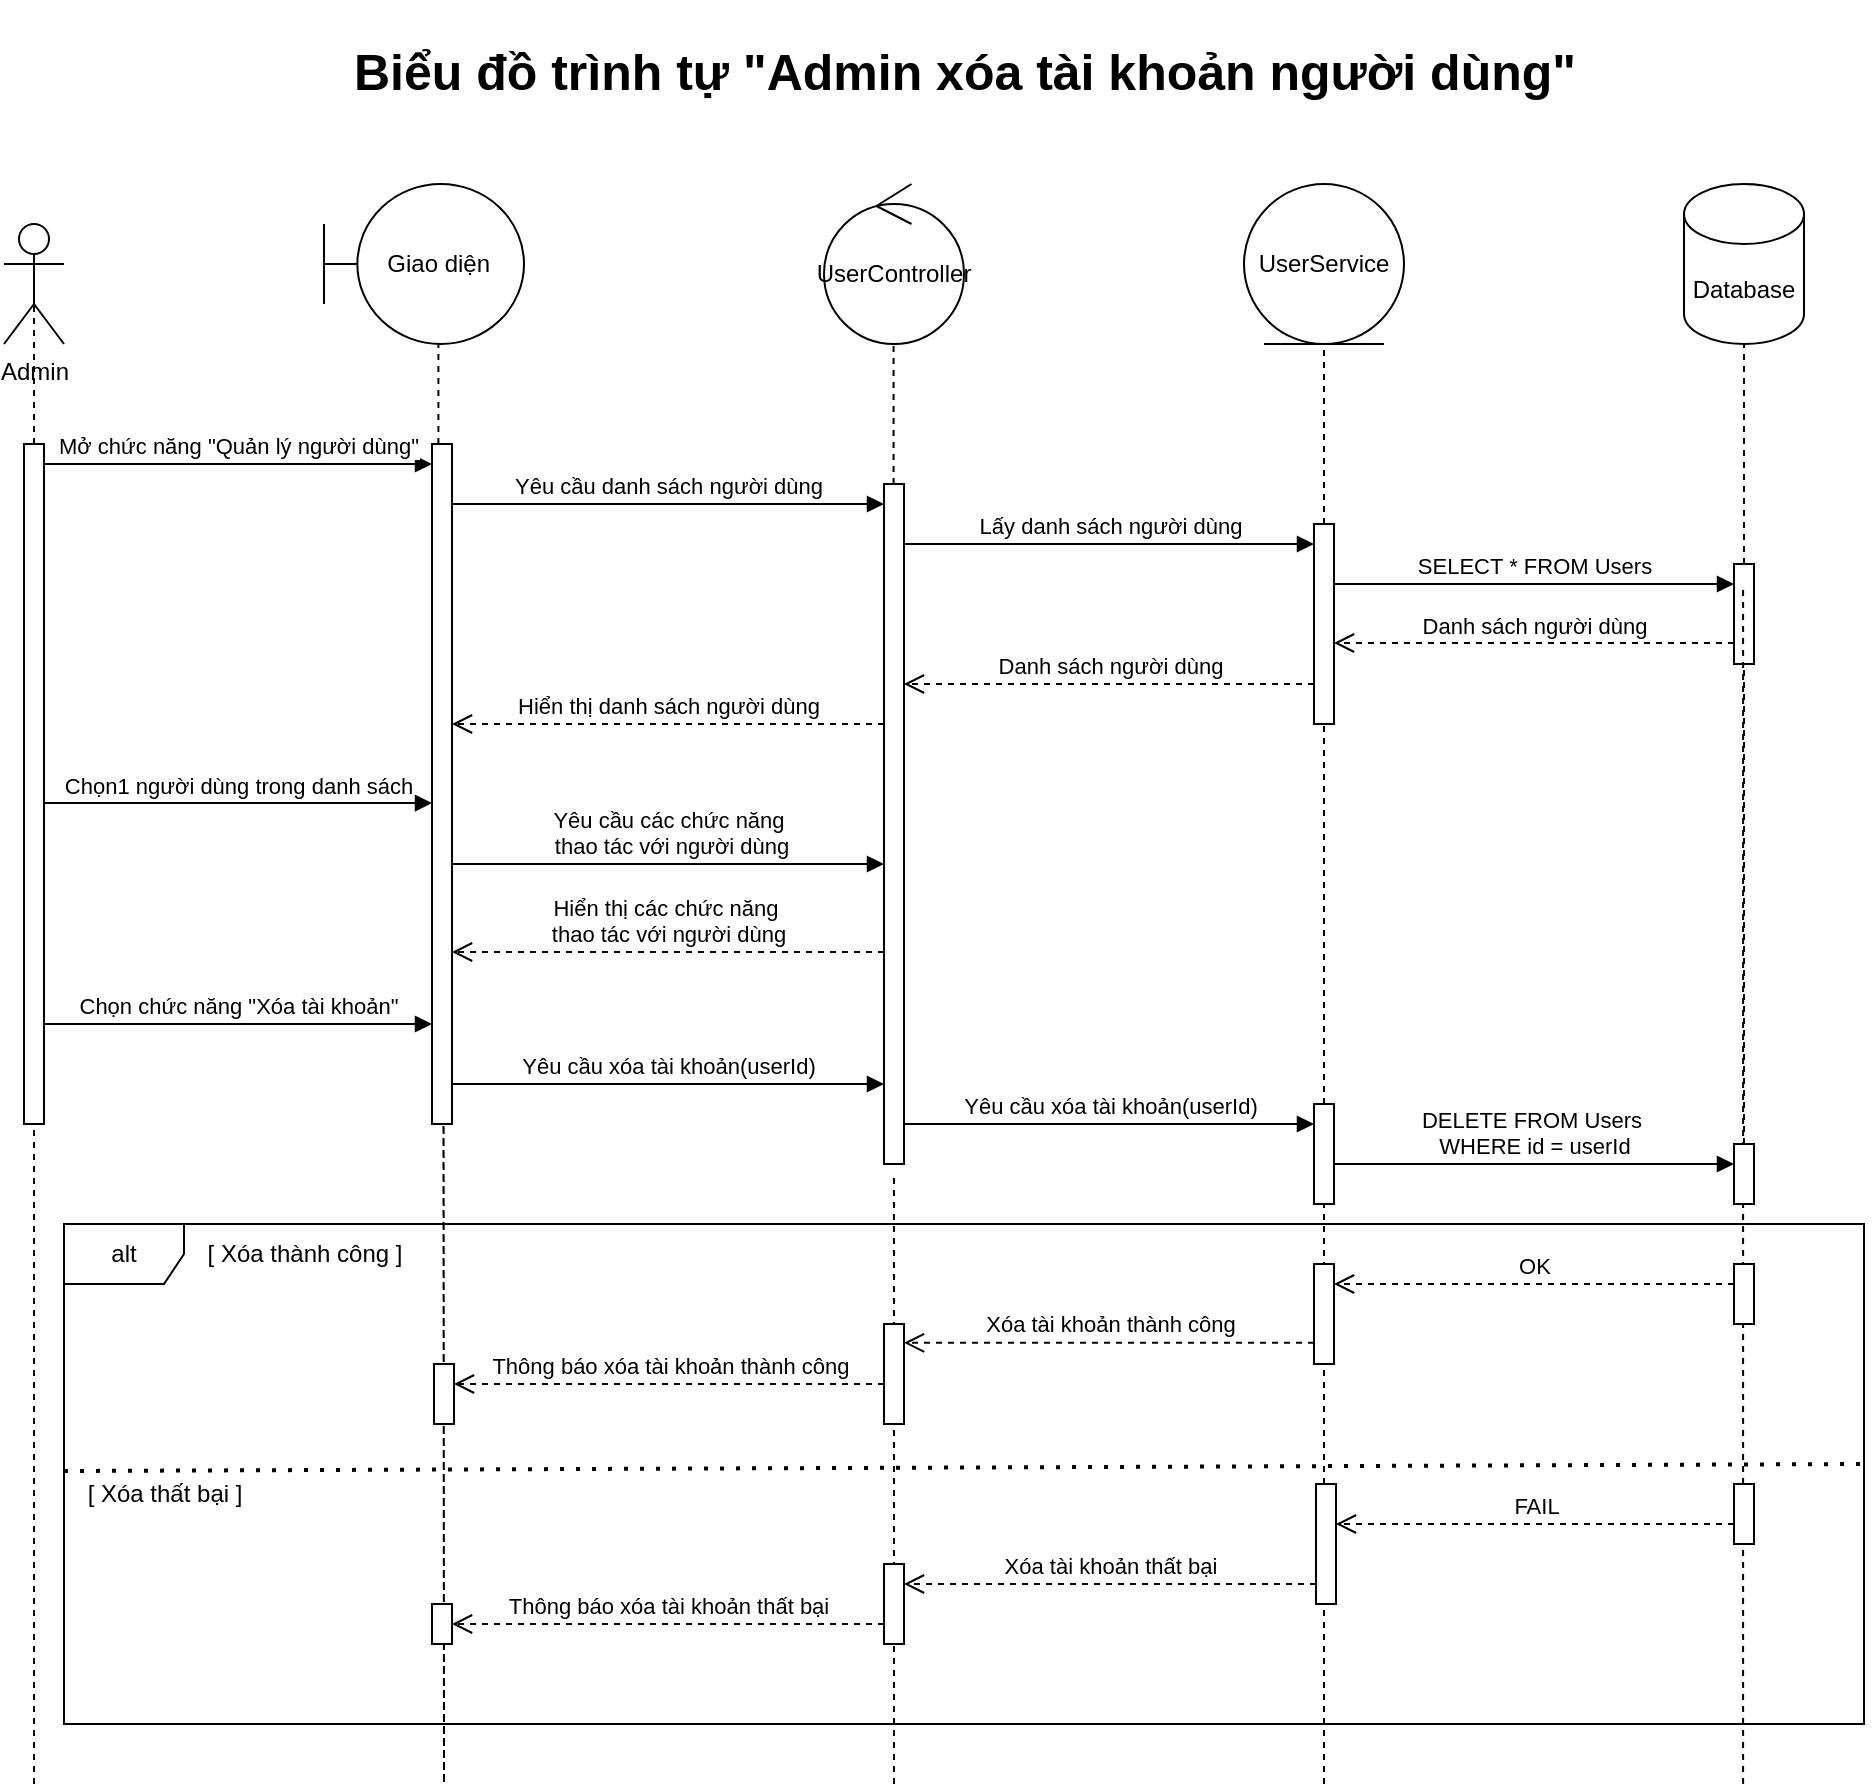 <mxfile version="27.1.3">
  <diagram name="Trang-1" id="st7wC85uRjJ3Hdq2Fsma">
    <mxGraphModel dx="1603" dy="865" grid="1" gridSize="10" guides="1" tooltips="1" connect="1" arrows="1" fold="1" page="1" pageScale="1" pageWidth="827" pageHeight="1169" math="0" shadow="0">
      <root>
        <mxCell id="0" />
        <mxCell id="1" parent="0" />
        <object label="Admin" id="FvOAfYHBT0ZGrhOaYkuo-1">
          <mxCell style="shape=umlActor;verticalLabelPosition=bottom;verticalAlign=top;html=1;outlineConnect=0;" parent="1" vertex="1">
            <mxGeometry x="310" y="220" width="30" height="60" as="geometry" />
          </mxCell>
        </object>
        <mxCell id="FvOAfYHBT0ZGrhOaYkuo-2" value="" style="endArrow=none;dashed=1;html=1;rounded=0;entryX=0.5;entryY=0.5;entryDx=0;entryDy=0;entryPerimeter=0;" parent="1" source="FvOAfYHBT0ZGrhOaYkuo-12" target="FvOAfYHBT0ZGrhOaYkuo-1" edge="1">
          <mxGeometry width="50" height="50" relative="1" as="geometry">
            <mxPoint x="330" y="640" as="sourcePoint" />
            <mxPoint x="400" y="390" as="targetPoint" />
          </mxGeometry>
        </mxCell>
        <mxCell id="FvOAfYHBT0ZGrhOaYkuo-3" value="Giao diện&amp;nbsp;" style="shape=umlBoundary;whiteSpace=wrap;html=1;" parent="1" vertex="1">
          <mxGeometry x="470" y="200" width="100" height="80" as="geometry" />
        </mxCell>
        <mxCell id="FvOAfYHBT0ZGrhOaYkuo-4" value="" style="endArrow=none;dashed=1;html=1;rounded=0;entryX=0.572;entryY=1.003;entryDx=0;entryDy=0;entryPerimeter=0;" parent="1" source="FvOAfYHBT0ZGrhOaYkuo-14" target="FvOAfYHBT0ZGrhOaYkuo-3" edge="1">
          <mxGeometry width="50" height="50" relative="1" as="geometry">
            <mxPoint x="481" y="640" as="sourcePoint" />
            <mxPoint x="530" y="380" as="targetPoint" />
          </mxGeometry>
        </mxCell>
        <mxCell id="FvOAfYHBT0ZGrhOaYkuo-5" value="UserController" style="ellipse;shape=umlControl;whiteSpace=wrap;html=1;" parent="1" vertex="1">
          <mxGeometry x="720" y="200" width="70" height="80" as="geometry" />
        </mxCell>
        <mxCell id="FvOAfYHBT0ZGrhOaYkuo-6" value="" style="endArrow=none;dashed=1;html=1;rounded=0;entryX=0.497;entryY=1.013;entryDx=0;entryDy=0;entryPerimeter=0;" parent="1" source="FvOAfYHBT0ZGrhOaYkuo-17" target="FvOAfYHBT0ZGrhOaYkuo-5" edge="1">
          <mxGeometry width="50" height="50" relative="1" as="geometry">
            <mxPoint x="755" y="650" as="sourcePoint" />
            <mxPoint x="660" y="380" as="targetPoint" />
          </mxGeometry>
        </mxCell>
        <mxCell id="FvOAfYHBT0ZGrhOaYkuo-7" value="UserService" style="ellipse;shape=umlEntity;whiteSpace=wrap;html=1;" parent="1" vertex="1">
          <mxGeometry x="930" y="200" width="80" height="80" as="geometry" />
        </mxCell>
        <mxCell id="FvOAfYHBT0ZGrhOaYkuo-8" value="Database" style="shape=cylinder3;whiteSpace=wrap;html=1;boundedLbl=1;backgroundOutline=1;size=15;" parent="1" vertex="1">
          <mxGeometry x="1150" y="200" width="60" height="80" as="geometry" />
        </mxCell>
        <mxCell id="FvOAfYHBT0ZGrhOaYkuo-9" value="" style="endArrow=none;dashed=1;html=1;rounded=0;entryX=0.5;entryY=1;entryDx=0;entryDy=0;" parent="1" source="FvOAfYHBT0ZGrhOaYkuo-20" target="FvOAfYHBT0ZGrhOaYkuo-7" edge="1">
          <mxGeometry width="50" height="50" relative="1" as="geometry">
            <mxPoint x="970" y="690" as="sourcePoint" />
            <mxPoint x="750" y="390" as="targetPoint" />
          </mxGeometry>
        </mxCell>
        <mxCell id="FvOAfYHBT0ZGrhOaYkuo-10" value="" style="endArrow=none;dashed=1;html=1;rounded=0;entryX=0.5;entryY=1;entryDx=0;entryDy=0;entryPerimeter=0;" parent="1" source="FvOAfYHBT0ZGrhOaYkuo-23" target="FvOAfYHBT0ZGrhOaYkuo-8" edge="1">
          <mxGeometry width="50" height="50" relative="1" as="geometry">
            <mxPoint x="1180" y="680" as="sourcePoint" />
            <mxPoint x="820" y="400" as="targetPoint" />
          </mxGeometry>
        </mxCell>
        <mxCell id="FvOAfYHBT0ZGrhOaYkuo-11" value="" style="endArrow=none;dashed=1;html=1;rounded=0;entryX=0.5;entryY=0.5;entryDx=0;entryDy=0;entryPerimeter=0;" parent="1" target="FvOAfYHBT0ZGrhOaYkuo-12" edge="1">
          <mxGeometry width="50" height="50" relative="1" as="geometry">
            <mxPoint x="325" y="1000" as="sourcePoint" />
            <mxPoint x="325" y="250" as="targetPoint" />
          </mxGeometry>
        </mxCell>
        <mxCell id="FvOAfYHBT0ZGrhOaYkuo-12" value="" style="html=1;points=[[0,0,0,0,5],[0,1,0,0,-5],[1,0,0,0,5],[1,1,0,0,-5]];perimeter=orthogonalPerimeter;outlineConnect=0;targetShapes=umlLifeline;portConstraint=eastwest;newEdgeStyle={&quot;curved&quot;:0,&quot;rounded&quot;:0};" parent="1" vertex="1">
          <mxGeometry x="320" y="330" width="10" height="340" as="geometry" />
        </mxCell>
        <mxCell id="FvOAfYHBT0ZGrhOaYkuo-13" value="" style="endArrow=none;dashed=1;html=1;rounded=0;entryX=0.572;entryY=1.003;entryDx=0;entryDy=0;entryPerimeter=0;" parent="1" target="FvOAfYHBT0ZGrhOaYkuo-14" edge="1">
          <mxGeometry width="50" height="50" relative="1" as="geometry">
            <mxPoint x="529.72" y="510" as="sourcePoint" />
            <mxPoint x="481" y="280" as="targetPoint" />
            <Array as="points">
              <mxPoint x="530" y="1000" />
            </Array>
          </mxGeometry>
        </mxCell>
        <mxCell id="FvOAfYHBT0ZGrhOaYkuo-14" value="" style="html=1;points=[[0,0,0,0,5],[0,1,0,0,-5],[1,0,0,0,5],[1,1,0,0,-5]];perimeter=orthogonalPerimeter;outlineConnect=0;targetShapes=umlLifeline;portConstraint=eastwest;newEdgeStyle={&quot;curved&quot;:0,&quot;rounded&quot;:0};" parent="1" vertex="1">
          <mxGeometry x="524" y="330" width="10" height="340" as="geometry" />
        </mxCell>
        <mxCell id="FvOAfYHBT0ZGrhOaYkuo-15" value="Mở chức năng &quot;Quản lý người dùng&quot;" style="html=1;verticalAlign=bottom;endArrow=block;curved=0;rounded=0;" parent="1" target="FvOAfYHBT0ZGrhOaYkuo-14" edge="1">
          <mxGeometry width="80" relative="1" as="geometry">
            <mxPoint x="330" y="340" as="sourcePoint" />
            <mxPoint x="410" y="340" as="targetPoint" />
          </mxGeometry>
        </mxCell>
        <mxCell id="FvOAfYHBT0ZGrhOaYkuo-16" value="" style="endArrow=none;dashed=1;html=1;rounded=0;entryX=0.497;entryY=1.013;entryDx=0;entryDy=0;entryPerimeter=0;" parent="1" target="FvOAfYHBT0ZGrhOaYkuo-17" edge="1">
          <mxGeometry width="50" height="50" relative="1" as="geometry">
            <mxPoint x="755" y="1000" as="sourcePoint" />
            <mxPoint x="755" y="281" as="targetPoint" />
          </mxGeometry>
        </mxCell>
        <mxCell id="FvOAfYHBT0ZGrhOaYkuo-17" value="" style="html=1;points=[[0,0,0,0,5],[0,1,0,0,-5],[1,0,0,0,5],[1,1,0,0,-5]];perimeter=orthogonalPerimeter;outlineConnect=0;targetShapes=umlLifeline;portConstraint=eastwest;newEdgeStyle={&quot;curved&quot;:0,&quot;rounded&quot;:0};" parent="1" vertex="1">
          <mxGeometry x="750" y="350" width="10" height="340" as="geometry" />
        </mxCell>
        <mxCell id="FvOAfYHBT0ZGrhOaYkuo-18" value="Yêu cầu danh sách người dùng" style="html=1;verticalAlign=bottom;endArrow=block;curved=0;rounded=0;" parent="1" target="FvOAfYHBT0ZGrhOaYkuo-17" edge="1">
          <mxGeometry width="80" relative="1" as="geometry">
            <mxPoint x="534" y="360" as="sourcePoint" />
            <mxPoint x="614" y="360" as="targetPoint" />
          </mxGeometry>
        </mxCell>
        <mxCell id="FvOAfYHBT0ZGrhOaYkuo-19" value="" style="endArrow=none;dashed=1;html=1;rounded=0;entryX=0.5;entryY=1;entryDx=0;entryDy=0;" parent="1" source="FvOAfYHBT0ZGrhOaYkuo-92" target="FvOAfYHBT0ZGrhOaYkuo-20" edge="1">
          <mxGeometry width="50" height="50" relative="1" as="geometry">
            <mxPoint x="970" y="1320" as="sourcePoint" />
            <mxPoint x="970" y="280" as="targetPoint" />
          </mxGeometry>
        </mxCell>
        <mxCell id="FvOAfYHBT0ZGrhOaYkuo-20" value="" style="html=1;points=[[0,0,0,0,5],[0,1,0,0,-5],[1,0,0,0,5],[1,1,0,0,-5]];perimeter=orthogonalPerimeter;outlineConnect=0;targetShapes=umlLifeline;portConstraint=eastwest;newEdgeStyle={&quot;curved&quot;:0,&quot;rounded&quot;:0};" parent="1" vertex="1">
          <mxGeometry x="965" y="370" width="10" height="100" as="geometry" />
        </mxCell>
        <mxCell id="FvOAfYHBT0ZGrhOaYkuo-21" value="Lấy danh sách người dùng" style="html=1;verticalAlign=bottom;endArrow=block;curved=0;rounded=0;" parent="1" target="FvOAfYHBT0ZGrhOaYkuo-20" edge="1">
          <mxGeometry width="80" relative="1" as="geometry">
            <mxPoint x="760" y="380" as="sourcePoint" />
            <mxPoint x="840" y="380" as="targetPoint" />
          </mxGeometry>
        </mxCell>
        <mxCell id="FvOAfYHBT0ZGrhOaYkuo-22" value="" style="endArrow=none;dashed=1;html=1;rounded=0;entryX=0.5;entryY=1;entryDx=0;entryDy=0;entryPerimeter=0;" parent="1" source="FvOAfYHBT0ZGrhOaYkuo-96" target="FvOAfYHBT0ZGrhOaYkuo-23" edge="1">
          <mxGeometry width="50" height="50" relative="1" as="geometry">
            <mxPoint x="1180" y="1310" as="sourcePoint" />
            <mxPoint x="1180" y="280" as="targetPoint" />
          </mxGeometry>
        </mxCell>
        <mxCell id="FvOAfYHBT0ZGrhOaYkuo-23" value="" style="html=1;points=[[0,0,0,0,5],[0,1,0,0,-5],[1,0,0,0,5],[1,1,0,0,-5]];perimeter=orthogonalPerimeter;outlineConnect=0;targetShapes=umlLifeline;portConstraint=eastwest;newEdgeStyle={&quot;curved&quot;:0,&quot;rounded&quot;:0};" parent="1" vertex="1">
          <mxGeometry x="1175" y="390" width="10" height="50" as="geometry" />
        </mxCell>
        <mxCell id="FvOAfYHBT0ZGrhOaYkuo-24" value="SELECT * FROM Users" style="html=1;verticalAlign=bottom;endArrow=block;curved=0;rounded=0;" parent="1" target="FvOAfYHBT0ZGrhOaYkuo-23" edge="1">
          <mxGeometry width="80" relative="1" as="geometry">
            <mxPoint x="975" y="400" as="sourcePoint" />
            <mxPoint x="1055" y="400" as="targetPoint" />
          </mxGeometry>
        </mxCell>
        <mxCell id="FvOAfYHBT0ZGrhOaYkuo-25" value="Danh sách người dùng" style="html=1;verticalAlign=bottom;endArrow=open;dashed=1;endSize=8;curved=0;rounded=0;" parent="1" target="FvOAfYHBT0ZGrhOaYkuo-20" edge="1">
          <mxGeometry relative="1" as="geometry">
            <mxPoint x="1175" y="429.5" as="sourcePoint" />
            <mxPoint x="1095" y="429.5" as="targetPoint" />
          </mxGeometry>
        </mxCell>
        <mxCell id="FvOAfYHBT0ZGrhOaYkuo-26" value="Danh sách người dùng" style="html=1;verticalAlign=bottom;endArrow=open;dashed=1;endSize=8;curved=0;rounded=0;" parent="1" target="FvOAfYHBT0ZGrhOaYkuo-17" edge="1">
          <mxGeometry relative="1" as="geometry">
            <mxPoint x="965" y="450" as="sourcePoint" />
            <mxPoint x="885" y="450" as="targetPoint" />
          </mxGeometry>
        </mxCell>
        <mxCell id="FvOAfYHBT0ZGrhOaYkuo-27" value="Hiển thị danh sách người dùng" style="html=1;verticalAlign=bottom;endArrow=open;dashed=1;endSize=8;curved=0;rounded=0;" parent="1" target="FvOAfYHBT0ZGrhOaYkuo-14" edge="1">
          <mxGeometry relative="1" as="geometry">
            <mxPoint x="750" y="470" as="sourcePoint" />
            <mxPoint x="670" y="470" as="targetPoint" />
          </mxGeometry>
        </mxCell>
        <mxCell id="FvOAfYHBT0ZGrhOaYkuo-86" value="&lt;font style=&quot;vertical-align: inherit;&quot;&gt;&lt;font style=&quot;vertical-align: inherit;&quot;&gt;Chọn1 người dùng trong danh sách&lt;/font&gt;&lt;/font&gt;" style="html=1;verticalAlign=bottom;endArrow=block;curved=0;rounded=0;" parent="1" edge="1">
          <mxGeometry width="80" relative="1" as="geometry">
            <mxPoint x="330" y="509.52" as="sourcePoint" />
            <mxPoint x="524" y="509.52" as="targetPoint" />
          </mxGeometry>
        </mxCell>
        <mxCell id="FvOAfYHBT0ZGrhOaYkuo-88" value="Yêu cầu các chức năng&lt;div&gt;&amp;nbsp;thao tác với người dùng&lt;/div&gt;" style="html=1;verticalAlign=bottom;endArrow=block;curved=0;rounded=0;" parent="1" target="FvOAfYHBT0ZGrhOaYkuo-17" edge="1">
          <mxGeometry width="80" relative="1" as="geometry">
            <mxPoint x="534" y="540" as="sourcePoint" />
            <mxPoint x="614" y="540" as="targetPoint" />
          </mxGeometry>
        </mxCell>
        <mxCell id="FvOAfYHBT0ZGrhOaYkuo-89" value="Hiển thị các chức năng&amp;nbsp;&lt;div&gt;thao tác với người dùng&lt;/div&gt;" style="html=1;verticalAlign=bottom;endArrow=open;dashed=1;endSize=8;curved=0;rounded=0;" parent="1" edge="1">
          <mxGeometry relative="1" as="geometry">
            <mxPoint x="750" y="584" as="sourcePoint" />
            <mxPoint x="534" y="584" as="targetPoint" />
          </mxGeometry>
        </mxCell>
        <mxCell id="FvOAfYHBT0ZGrhOaYkuo-90" value="Chọn chức năng &quot;Xóa tài khoản&quot;" style="html=1;verticalAlign=bottom;endArrow=block;curved=0;rounded=0;" parent="1" target="FvOAfYHBT0ZGrhOaYkuo-14" edge="1">
          <mxGeometry width="80" relative="1" as="geometry">
            <mxPoint x="330" y="620" as="sourcePoint" />
            <mxPoint x="410" y="620" as="targetPoint" />
          </mxGeometry>
        </mxCell>
        <mxCell id="FvOAfYHBT0ZGrhOaYkuo-91" value="Yêu cầu xóa tài khoản(userId)" style="html=1;verticalAlign=bottom;endArrow=block;curved=0;rounded=0;" parent="1" target="FvOAfYHBT0ZGrhOaYkuo-17" edge="1">
          <mxGeometry width="80" relative="1" as="geometry">
            <mxPoint x="534" y="650" as="sourcePoint" />
            <mxPoint x="614" y="650" as="targetPoint" />
          </mxGeometry>
        </mxCell>
        <mxCell id="FvOAfYHBT0ZGrhOaYkuo-93" value="Yêu cầu xóa tài khoản(userId)" style="html=1;verticalAlign=bottom;endArrow=block;curved=0;rounded=0;" parent="1" target="FvOAfYHBT0ZGrhOaYkuo-92" edge="1">
          <mxGeometry width="80" relative="1" as="geometry">
            <mxPoint x="760" y="670" as="sourcePoint" />
            <mxPoint x="840" y="670" as="targetPoint" />
          </mxGeometry>
        </mxCell>
        <mxCell id="FvOAfYHBT0ZGrhOaYkuo-94" value="" style="endArrow=none;dashed=1;html=1;rounded=0;entryX=0.5;entryY=1;entryDx=0;entryDy=0;" parent="1" target="FvOAfYHBT0ZGrhOaYkuo-92" edge="1">
          <mxGeometry width="50" height="50" relative="1" as="geometry">
            <mxPoint x="970" y="1000" as="sourcePoint" />
            <mxPoint x="970" y="470" as="targetPoint" />
          </mxGeometry>
        </mxCell>
        <mxCell id="FvOAfYHBT0ZGrhOaYkuo-92" value="" style="html=1;points=[[0,0,0,0,5],[0,1,0,0,-5],[1,0,0,0,5],[1,1,0,0,-5]];perimeter=orthogonalPerimeter;outlineConnect=0;targetShapes=umlLifeline;portConstraint=eastwest;newEdgeStyle={&quot;curved&quot;:0,&quot;rounded&quot;:0};" parent="1" vertex="1">
          <mxGeometry x="965" y="660" width="10" height="50" as="geometry" />
        </mxCell>
        <mxCell id="FvOAfYHBT0ZGrhOaYkuo-95" value="" style="endArrow=none;dashed=1;html=1;rounded=0;entryX=0.5;entryY=1;entryDx=0;entryDy=0;entryPerimeter=0;" parent="1" edge="1">
          <mxGeometry width="50" height="50" relative="1" as="geometry">
            <mxPoint x="1179.55" y="1000" as="sourcePoint" />
            <mxPoint x="1179.55" y="400" as="targetPoint" />
          </mxGeometry>
        </mxCell>
        <mxCell id="FvOAfYHBT0ZGrhOaYkuo-96" value="" style="html=1;points=[[0,0,0,0,5],[0,1,0,0,-5],[1,0,0,0,5],[1,1,0,0,-5]];perimeter=orthogonalPerimeter;outlineConnect=0;targetShapes=umlLifeline;portConstraint=eastwest;newEdgeStyle={&quot;curved&quot;:0,&quot;rounded&quot;:0};" parent="1" vertex="1">
          <mxGeometry x="1175" y="680" width="10" height="30" as="geometry" />
        </mxCell>
        <mxCell id="FvOAfYHBT0ZGrhOaYkuo-97" value="DELETE FROM Users&amp;nbsp;&lt;br&gt;WHERE id = userId" style="html=1;verticalAlign=bottom;endArrow=block;curved=0;rounded=0;" parent="1" target="FvOAfYHBT0ZGrhOaYkuo-96" edge="1">
          <mxGeometry width="80" relative="1" as="geometry">
            <mxPoint x="975" y="690" as="sourcePoint" />
            <mxPoint x="1055" y="690" as="targetPoint" />
          </mxGeometry>
        </mxCell>
        <mxCell id="FvOAfYHBT0ZGrhOaYkuo-98" value="alt" style="shape=umlFrame;whiteSpace=wrap;html=1;pointerEvents=0;" parent="1" vertex="1">
          <mxGeometry x="340" y="720" width="900" height="250" as="geometry" />
        </mxCell>
        <mxCell id="FvOAfYHBT0ZGrhOaYkuo-99" value="[ Xóa thành công ]" style="text;html=1;align=center;verticalAlign=middle;resizable=0;points=[];autosize=1;strokeColor=none;fillColor=none;" parent="1" vertex="1">
          <mxGeometry x="400" y="720" width="120" height="30" as="geometry" />
        </mxCell>
        <mxCell id="FvOAfYHBT0ZGrhOaYkuo-100" value="OK" style="html=1;verticalAlign=bottom;endArrow=open;dashed=1;endSize=8;curved=0;rounded=0;" parent="1" target="FvOAfYHBT0ZGrhOaYkuo-102" edge="1">
          <mxGeometry relative="1" as="geometry">
            <mxPoint x="1175" y="750" as="sourcePoint" />
            <mxPoint x="1095" y="750" as="targetPoint" />
          </mxGeometry>
        </mxCell>
        <mxCell id="FvOAfYHBT0ZGrhOaYkuo-101" value="" style="html=1;points=[[0,0,0,0,5],[0,1,0,0,-5],[1,0,0,0,5],[1,1,0,0,-5]];perimeter=orthogonalPerimeter;outlineConnect=0;targetShapes=umlLifeline;portConstraint=eastwest;newEdgeStyle={&quot;curved&quot;:0,&quot;rounded&quot;:0};" parent="1" vertex="1">
          <mxGeometry x="1175" y="740" width="10" height="30" as="geometry" />
        </mxCell>
        <mxCell id="FvOAfYHBT0ZGrhOaYkuo-102" value="" style="html=1;points=[[0,0,0,0,5],[0,1,0,0,-5],[1,0,0,0,5],[1,1,0,0,-5]];perimeter=orthogonalPerimeter;outlineConnect=0;targetShapes=umlLifeline;portConstraint=eastwest;newEdgeStyle={&quot;curved&quot;:0,&quot;rounded&quot;:0};" parent="1" vertex="1">
          <mxGeometry x="965" y="740" width="10" height="50" as="geometry" />
        </mxCell>
        <mxCell id="FvOAfYHBT0ZGrhOaYkuo-103" value="" style="html=1;points=[[0,0,0,0,5],[0,1,0,0,-5],[1,0,0,0,5],[1,1,0,0,-5]];perimeter=orthogonalPerimeter;outlineConnect=0;targetShapes=umlLifeline;portConstraint=eastwest;newEdgeStyle={&quot;curved&quot;:0,&quot;rounded&quot;:0};" parent="1" vertex="1">
          <mxGeometry x="750" y="770" width="10" height="50" as="geometry" />
        </mxCell>
        <mxCell id="FvOAfYHBT0ZGrhOaYkuo-104" value="" style="html=1;points=[[0,0,0,0,5],[0,1,0,0,-5],[1,0,0,0,5],[1,1,0,0,-5]];perimeter=orthogonalPerimeter;outlineConnect=0;targetShapes=umlLifeline;portConstraint=eastwest;newEdgeStyle={&quot;curved&quot;:0,&quot;rounded&quot;:0};" parent="1" vertex="1">
          <mxGeometry x="525" y="790" width="10" height="30" as="geometry" />
        </mxCell>
        <mxCell id="FvOAfYHBT0ZGrhOaYkuo-105" value="Xóa tài khoản thành công" style="html=1;verticalAlign=bottom;endArrow=open;dashed=1;endSize=8;curved=0;rounded=0;" parent="1" target="FvOAfYHBT0ZGrhOaYkuo-103" edge="1">
          <mxGeometry relative="1" as="geometry">
            <mxPoint x="965" y="779.41" as="sourcePoint" />
            <mxPoint x="885" y="779.41" as="targetPoint" />
          </mxGeometry>
        </mxCell>
        <mxCell id="FvOAfYHBT0ZGrhOaYkuo-106" value="Thông báo xóa tài khoản thành công" style="html=1;verticalAlign=bottom;endArrow=open;dashed=1;endSize=8;curved=0;rounded=0;" parent="1" target="FvOAfYHBT0ZGrhOaYkuo-104" edge="1">
          <mxGeometry relative="1" as="geometry">
            <mxPoint x="750" y="800" as="sourcePoint" />
            <mxPoint x="670" y="800" as="targetPoint" />
          </mxGeometry>
        </mxCell>
        <mxCell id="FvOAfYHBT0ZGrhOaYkuo-108" value="" style="endArrow=none;dashed=1;html=1;dashPattern=1 3;strokeWidth=2;rounded=0;exitX=0.001;exitY=0.604;exitDx=0;exitDy=0;exitPerimeter=0;entryX=1.002;entryY=0.59;entryDx=0;entryDy=0;entryPerimeter=0;" parent="1" edge="1">
          <mxGeometry width="50" height="50" relative="1" as="geometry">
            <mxPoint x="340.0" y="843.5" as="sourcePoint" />
            <mxPoint x="1240.9" y="840" as="targetPoint" />
          </mxGeometry>
        </mxCell>
        <mxCell id="FvOAfYHBT0ZGrhOaYkuo-109" value="[ Xóa thất bại ]" style="text;html=1;align=center;verticalAlign=middle;resizable=0;points=[];autosize=1;strokeColor=none;fillColor=none;" parent="1" vertex="1">
          <mxGeometry x="340" y="840" width="100" height="30" as="geometry" />
        </mxCell>
        <mxCell id="FvOAfYHBT0ZGrhOaYkuo-110" value="" style="html=1;points=[[0,0,0,0,5],[0,1,0,0,-5],[1,0,0,0,5],[1,1,0,0,-5]];perimeter=orthogonalPerimeter;outlineConnect=0;targetShapes=umlLifeline;portConstraint=eastwest;newEdgeStyle={&quot;curved&quot;:0,&quot;rounded&quot;:0};" parent="1" vertex="1">
          <mxGeometry x="1175" y="850" width="10" height="30" as="geometry" />
        </mxCell>
        <mxCell id="FvOAfYHBT0ZGrhOaYkuo-111" value="" style="html=1;points=[[0,0,0,0,5],[0,1,0,0,-5],[1,0,0,0,5],[1,1,0,0,-5]];perimeter=orthogonalPerimeter;outlineConnect=0;targetShapes=umlLifeline;portConstraint=eastwest;newEdgeStyle={&quot;curved&quot;:0,&quot;rounded&quot;:0};" parent="1" vertex="1">
          <mxGeometry x="966" y="850" width="10" height="60" as="geometry" />
        </mxCell>
        <mxCell id="FvOAfYHBT0ZGrhOaYkuo-112" value="" style="html=1;points=[[0,0,0,0,5],[0,1,0,0,-5],[1,0,0,0,5],[1,1,0,0,-5]];perimeter=orthogonalPerimeter;outlineConnect=0;targetShapes=umlLifeline;portConstraint=eastwest;newEdgeStyle={&quot;curved&quot;:0,&quot;rounded&quot;:0};" parent="1" vertex="1">
          <mxGeometry x="750" y="890" width="10" height="40" as="geometry" />
        </mxCell>
        <mxCell id="FvOAfYHBT0ZGrhOaYkuo-113" value="" style="html=1;points=[[0,0,0,0,5],[0,1,0,0,-5],[1,0,0,0,5],[1,1,0,0,-5]];perimeter=orthogonalPerimeter;outlineConnect=0;targetShapes=umlLifeline;portConstraint=eastwest;newEdgeStyle={&quot;curved&quot;:0,&quot;rounded&quot;:0};" parent="1" vertex="1">
          <mxGeometry x="524" y="910" width="10" height="20" as="geometry" />
        </mxCell>
        <mxCell id="FvOAfYHBT0ZGrhOaYkuo-114" value="FAIL" style="html=1;verticalAlign=bottom;endArrow=open;dashed=1;endSize=8;curved=0;rounded=0;" parent="1" edge="1">
          <mxGeometry relative="1" as="geometry">
            <mxPoint x="1175" y="870.0" as="sourcePoint" />
            <mxPoint x="976" y="870.0" as="targetPoint" />
          </mxGeometry>
        </mxCell>
        <mxCell id="FvOAfYHBT0ZGrhOaYkuo-115" value="Xóa tài khoản thất bại" style="html=1;verticalAlign=bottom;endArrow=open;dashed=1;endSize=8;curved=0;rounded=0;" parent="1" target="FvOAfYHBT0ZGrhOaYkuo-112" edge="1">
          <mxGeometry relative="1" as="geometry">
            <mxPoint x="966" y="900" as="sourcePoint" />
            <mxPoint x="886" y="900" as="targetPoint" />
          </mxGeometry>
        </mxCell>
        <mxCell id="FvOAfYHBT0ZGrhOaYkuo-116" value="Thông báo xóa tài khoản thất bại" style="html=1;verticalAlign=bottom;endArrow=open;dashed=1;endSize=8;curved=0;rounded=0;" parent="1" target="FvOAfYHBT0ZGrhOaYkuo-113" edge="1">
          <mxGeometry relative="1" as="geometry">
            <mxPoint x="750" y="920" as="sourcePoint" />
            <mxPoint x="670" y="920" as="targetPoint" />
          </mxGeometry>
        </mxCell>
        <mxCell id="LZlTSueKQ4Z0lkUb7bvf-1" value="&lt;h2&gt;&lt;font style=&quot;font-size: 25px;&quot;&gt;Biểu đồ trình tự &quot;Admin xóa tài khoản người dùng&quot;&lt;/font&gt;&lt;/h2&gt;" style="text;html=1;align=center;verticalAlign=middle;resizable=0;points=[];autosize=1;strokeColor=none;fillColor=none;" vertex="1" parent="1">
          <mxGeometry x="475" y="108" width="630" height="70" as="geometry" />
        </mxCell>
      </root>
    </mxGraphModel>
  </diagram>
</mxfile>
